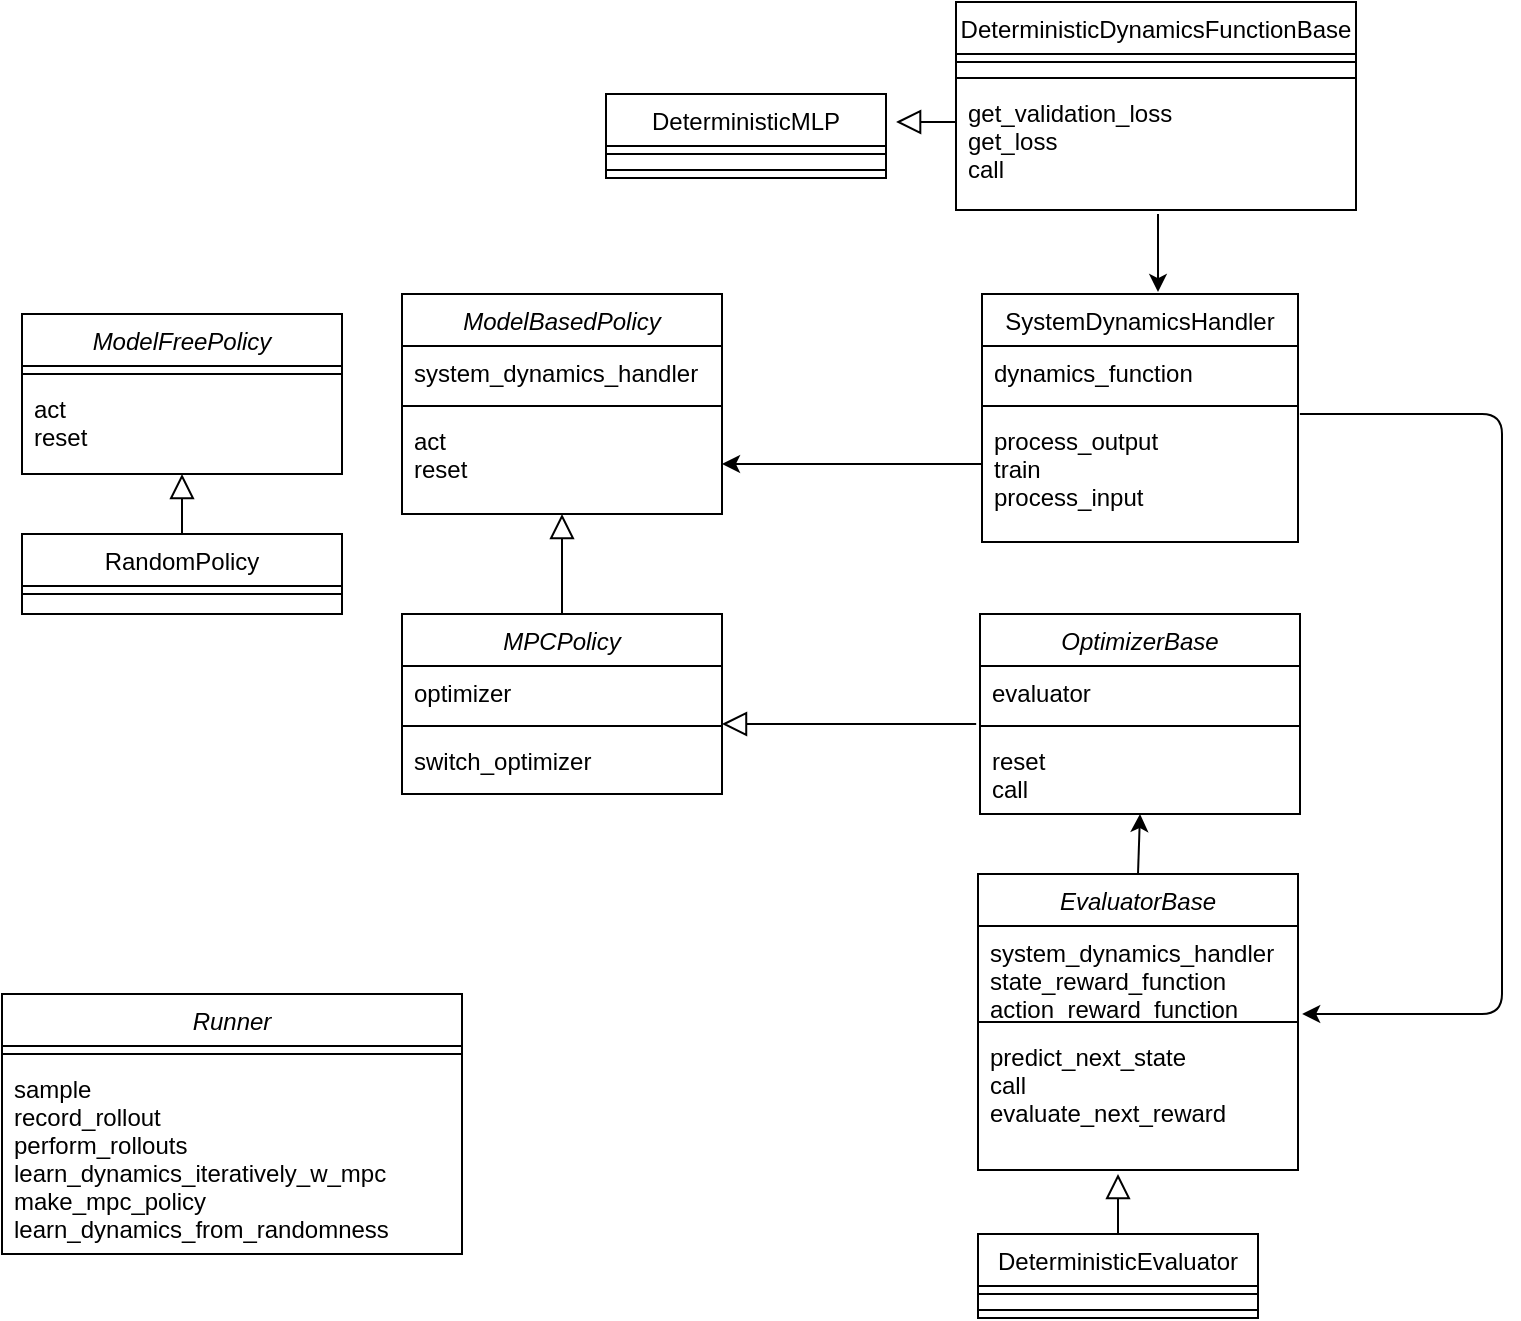 <mxfile version="12.7.2" type="device"><diagram id="C5RBs43oDa-KdzZeNtuy" name="Page-1"><mxGraphModel dx="1647" dy="1984" grid="1" gridSize="10" guides="1" tooltips="1" connect="1" arrows="1" fold="1" page="1" pageScale="1" pageWidth="827" pageHeight="1169" math="0" shadow="0"><root><mxCell id="WIyWlLk6GJQsqaUBKTNV-0"/><mxCell id="WIyWlLk6GJQsqaUBKTNV-1" parent="WIyWlLk6GJQsqaUBKTNV-0"/><mxCell id="zkfFHV4jXpPFQw0GAbJ--0" value="ModelBasedPolicy" style="swimlane;fontStyle=2;align=center;verticalAlign=top;childLayout=stackLayout;horizontal=1;startSize=26;horizontalStack=0;resizeParent=1;resizeLast=0;collapsible=1;marginBottom=0;rounded=0;shadow=0;strokeWidth=1;" parent="WIyWlLk6GJQsqaUBKTNV-1" vertex="1"><mxGeometry x="220" y="120" width="160" height="110" as="geometry"><mxRectangle x="230" y="140" width="160" height="26" as="alternateBounds"/></mxGeometry></mxCell><mxCell id="zkfFHV4jXpPFQw0GAbJ--1" value="system_dynamics_handler" style="text;align=left;verticalAlign=top;spacingLeft=4;spacingRight=4;overflow=hidden;rotatable=0;points=[[0,0.5],[1,0.5]];portConstraint=eastwest;" parent="zkfFHV4jXpPFQw0GAbJ--0" vertex="1"><mxGeometry y="26" width="160" height="26" as="geometry"/></mxCell><mxCell id="zkfFHV4jXpPFQw0GAbJ--4" value="" style="line;html=1;strokeWidth=1;align=left;verticalAlign=middle;spacingTop=-1;spacingLeft=3;spacingRight=3;rotatable=0;labelPosition=right;points=[];portConstraint=eastwest;" parent="zkfFHV4jXpPFQw0GAbJ--0" vertex="1"><mxGeometry y="52" width="160" height="8" as="geometry"/></mxCell><mxCell id="zkfFHV4jXpPFQw0GAbJ--5" value="act&#10;reset" style="text;align=left;verticalAlign=top;spacingLeft=4;spacingRight=4;overflow=hidden;rotatable=0;points=[[0,0.5],[1,0.5]];portConstraint=eastwest;" parent="zkfFHV4jXpPFQw0GAbJ--0" vertex="1"><mxGeometry y="60" width="160" height="50" as="geometry"/></mxCell><mxCell id="zkfFHV4jXpPFQw0GAbJ--12" value="" style="endArrow=block;endSize=10;endFill=0;shadow=0;strokeWidth=1;rounded=0;edgeStyle=elbowEdgeStyle;elbow=vertical;" parent="WIyWlLk6GJQsqaUBKTNV-1" target="zkfFHV4jXpPFQw0GAbJ--0" edge="1"><mxGeometry width="160" relative="1" as="geometry"><mxPoint x="300" y="280" as="sourcePoint"/><mxPoint x="200" y="203" as="targetPoint"/></mxGeometry></mxCell><mxCell id="-Efgylv25PncfLB_rXRq-3" value="" style="edgeStyle=orthogonalEdgeStyle;rounded=0;orthogonalLoop=1;jettySize=auto;html=1;" edge="1" parent="WIyWlLk6GJQsqaUBKTNV-1" target="-Efgylv25PncfLB_rXRq-0"><mxGeometry relative="1" as="geometry"><mxPoint x="405" y="460" as="sourcePoint"/></mxGeometry></mxCell><mxCell id="zkfFHV4jXpPFQw0GAbJ--17" value="SystemDynamicsHandler" style="swimlane;fontStyle=0;align=center;verticalAlign=top;childLayout=stackLayout;horizontal=1;startSize=26;horizontalStack=0;resizeParent=1;resizeLast=0;collapsible=1;marginBottom=0;rounded=0;shadow=0;strokeWidth=1;" parent="WIyWlLk6GJQsqaUBKTNV-1" vertex="1"><mxGeometry x="510" y="120" width="158" height="124" as="geometry"><mxRectangle x="550" y="140" width="160" height="26" as="alternateBounds"/></mxGeometry></mxCell><mxCell id="zkfFHV4jXpPFQw0GAbJ--19" value="dynamics_function" style="text;align=left;verticalAlign=top;spacingLeft=4;spacingRight=4;overflow=hidden;rotatable=0;points=[[0,0.5],[1,0.5]];portConstraint=eastwest;rounded=0;shadow=0;html=0;" parent="zkfFHV4jXpPFQw0GAbJ--17" vertex="1"><mxGeometry y="26" width="158" height="26" as="geometry"/></mxCell><mxCell id="zkfFHV4jXpPFQw0GAbJ--23" value="" style="line;html=1;strokeWidth=1;align=left;verticalAlign=middle;spacingTop=-1;spacingLeft=3;spacingRight=3;rotatable=0;labelPosition=right;points=[];portConstraint=eastwest;" parent="zkfFHV4jXpPFQw0GAbJ--17" vertex="1"><mxGeometry y="52" width="158" height="8" as="geometry"/></mxCell><mxCell id="zkfFHV4jXpPFQw0GAbJ--25" value="process_output&#10;train&#10;process_input" style="text;align=left;verticalAlign=top;spacingLeft=4;spacingRight=4;overflow=hidden;rotatable=0;points=[[0,0.5],[1,0.5]];portConstraint=eastwest;" parent="zkfFHV4jXpPFQw0GAbJ--17" vertex="1"><mxGeometry y="60" width="158" height="50" as="geometry"/></mxCell><mxCell id="-Efgylv25PncfLB_rXRq-4" value="ModelFreePolicy" style="swimlane;fontStyle=2;align=center;verticalAlign=top;childLayout=stackLayout;horizontal=1;startSize=26;horizontalStack=0;resizeParent=1;resizeLast=0;collapsible=1;marginBottom=0;rounded=0;shadow=0;strokeWidth=1;" vertex="1" parent="WIyWlLk6GJQsqaUBKTNV-1"><mxGeometry x="30" y="130" width="160" height="80" as="geometry"><mxRectangle x="230" y="140" width="160" height="26" as="alternateBounds"/></mxGeometry></mxCell><mxCell id="-Efgylv25PncfLB_rXRq-8" value="" style="line;html=1;strokeWidth=1;align=left;verticalAlign=middle;spacingTop=-1;spacingLeft=3;spacingRight=3;rotatable=0;labelPosition=right;points=[];portConstraint=eastwest;" vertex="1" parent="-Efgylv25PncfLB_rXRq-4"><mxGeometry y="26" width="160" height="8" as="geometry"/></mxCell><mxCell id="-Efgylv25PncfLB_rXRq-9" value="act&#10;reset" style="text;align=left;verticalAlign=top;spacingLeft=4;spacingRight=4;overflow=hidden;rotatable=0;points=[[0,0.5],[1,0.5]];portConstraint=eastwest;" vertex="1" parent="-Efgylv25PncfLB_rXRq-4"><mxGeometry y="34" width="160" height="36" as="geometry"/></mxCell><mxCell id="-Efgylv25PncfLB_rXRq-10" value="RandomPolicy" style="swimlane;fontStyle=0;align=center;verticalAlign=top;childLayout=stackLayout;horizontal=1;startSize=26;horizontalStack=0;resizeParent=1;resizeLast=0;collapsible=1;marginBottom=0;rounded=0;shadow=0;strokeWidth=1;" vertex="1" parent="WIyWlLk6GJQsqaUBKTNV-1"><mxGeometry x="30" y="240" width="160" height="40" as="geometry"><mxRectangle x="130" y="380" width="160" height="26" as="alternateBounds"/></mxGeometry></mxCell><mxCell id="-Efgylv25PncfLB_rXRq-13" value="" style="line;html=1;strokeWidth=1;align=left;verticalAlign=middle;spacingTop=-1;spacingLeft=3;spacingRight=3;rotatable=0;labelPosition=right;points=[];portConstraint=eastwest;" vertex="1" parent="-Efgylv25PncfLB_rXRq-10"><mxGeometry y="26" width="160" height="8" as="geometry"/></mxCell><mxCell id="-Efgylv25PncfLB_rXRq-16" value="" style="endArrow=block;endSize=10;endFill=0;shadow=0;strokeWidth=1;rounded=0;edgeStyle=elbowEdgeStyle;elbow=vertical;" edge="1" parent="WIyWlLk6GJQsqaUBKTNV-1" source="-Efgylv25PncfLB_rXRq-10" target="-Efgylv25PncfLB_rXRq-4"><mxGeometry width="160" relative="1" as="geometry"><mxPoint x="10" y="203" as="sourcePoint"/><mxPoint x="10" y="203" as="targetPoint"/></mxGeometry></mxCell><mxCell id="-Efgylv25PncfLB_rXRq-21" value="" style="endArrow=classic;html=1;exitX=0;exitY=0.5;exitDx=0;exitDy=0;entryX=1;entryY=0.5;entryDx=0;entryDy=0;" edge="1" parent="WIyWlLk6GJQsqaUBKTNV-1" source="zkfFHV4jXpPFQw0GAbJ--25" target="zkfFHV4jXpPFQw0GAbJ--5"><mxGeometry width="50" height="50" relative="1" as="geometry"><mxPoint x="390" y="340" as="sourcePoint"/><mxPoint x="440" y="290" as="targetPoint"/></mxGeometry></mxCell><mxCell id="-Efgylv25PncfLB_rXRq-22" value="DeterministicDynamicsFunctionBase" style="swimlane;fontStyle=0;align=center;verticalAlign=top;childLayout=stackLayout;horizontal=1;startSize=26;horizontalStack=0;resizeParent=1;resizeLast=0;collapsible=1;marginBottom=0;rounded=0;shadow=0;strokeWidth=1;" vertex="1" parent="WIyWlLk6GJQsqaUBKTNV-1"><mxGeometry x="497" y="-26" width="200" height="104" as="geometry"><mxRectangle x="550" y="140" width="160" height="26" as="alternateBounds"/></mxGeometry></mxCell><mxCell id="-Efgylv25PncfLB_rXRq-24" value="" style="line;html=1;strokeWidth=1;align=left;verticalAlign=middle;spacingTop=-1;spacingLeft=3;spacingRight=3;rotatable=0;labelPosition=right;points=[];portConstraint=eastwest;" vertex="1" parent="-Efgylv25PncfLB_rXRq-22"><mxGeometry y="26" width="200" height="8" as="geometry"/></mxCell><mxCell id="-Efgylv25PncfLB_rXRq-27" value="" style="line;html=1;strokeWidth=1;align=left;verticalAlign=middle;spacingTop=-1;spacingLeft=3;spacingRight=3;rotatable=0;labelPosition=right;points=[];portConstraint=eastwest;" vertex="1" parent="-Efgylv25PncfLB_rXRq-22"><mxGeometry y="34" width="200" height="8" as="geometry"/></mxCell><mxCell id="-Efgylv25PncfLB_rXRq-26" value="get_validation_loss&#10;get_loss&#10;call" style="text;align=left;verticalAlign=top;spacingLeft=4;spacingRight=4;overflow=hidden;rotatable=0;points=[[0,0.5],[1,0.5]];portConstraint=eastwest;" vertex="1" parent="-Efgylv25PncfLB_rXRq-22"><mxGeometry y="42" width="200" height="62" as="geometry"/></mxCell><mxCell id="-Efgylv25PncfLB_rXRq-29" value="" style="endArrow=classic;html=1;exitX=0.505;exitY=1.032;exitDx=0;exitDy=0;exitPerimeter=0;entryX=0.557;entryY=-0.008;entryDx=0;entryDy=0;entryPerimeter=0;" edge="1" parent="WIyWlLk6GJQsqaUBKTNV-1" source="-Efgylv25PncfLB_rXRq-26" target="zkfFHV4jXpPFQw0GAbJ--17"><mxGeometry width="50" height="50" relative="1" as="geometry"><mxPoint x="390" y="180" as="sourcePoint"/><mxPoint x="440" y="130" as="targetPoint"/></mxGeometry></mxCell><mxCell id="-Efgylv25PncfLB_rXRq-31" value="DeterministicMLP" style="swimlane;fontStyle=0;align=center;verticalAlign=top;childLayout=stackLayout;horizontal=1;startSize=26;horizontalStack=0;resizeParent=1;resizeLast=0;collapsible=1;marginBottom=0;rounded=0;shadow=0;strokeWidth=1;" vertex="1" parent="WIyWlLk6GJQsqaUBKTNV-1"><mxGeometry x="322" y="20" width="140" height="42" as="geometry"><mxRectangle x="550" y="140" width="160" height="26" as="alternateBounds"/></mxGeometry></mxCell><mxCell id="-Efgylv25PncfLB_rXRq-32" value="" style="line;html=1;strokeWidth=1;align=left;verticalAlign=middle;spacingTop=-1;spacingLeft=3;spacingRight=3;rotatable=0;labelPosition=right;points=[];portConstraint=eastwest;" vertex="1" parent="-Efgylv25PncfLB_rXRq-31"><mxGeometry y="26" width="140" height="8" as="geometry"/></mxCell><mxCell id="-Efgylv25PncfLB_rXRq-33" value="" style="line;html=1;strokeWidth=1;align=left;verticalAlign=middle;spacingTop=-1;spacingLeft=3;spacingRight=3;rotatable=0;labelPosition=right;points=[];portConstraint=eastwest;" vertex="1" parent="-Efgylv25PncfLB_rXRq-31"><mxGeometry y="34" width="140" height="8" as="geometry"/></mxCell><mxCell id="-Efgylv25PncfLB_rXRq-35" value="" style="endArrow=block;endSize=10;endFill=0;shadow=0;strokeWidth=1;rounded=0;edgeStyle=elbowEdgeStyle;elbow=vertical;exitX=0;exitY=0.274;exitDx=0;exitDy=0;exitPerimeter=0;entryX=1.036;entryY=0.29;entryDx=0;entryDy=0;entryPerimeter=0;" edge="1" parent="WIyWlLk6GJQsqaUBKTNV-1" source="-Efgylv25PncfLB_rXRq-26"><mxGeometry width="160" relative="1" as="geometry"><mxPoint x="120" y="250" as="sourcePoint"/><mxPoint x="467.04" y="33.98" as="targetPoint"/><Array as="points"><mxPoint x="480" y="34"/></Array></mxGeometry></mxCell><mxCell id="-Efgylv25PncfLB_rXRq-36" value="MPCPolicy" style="swimlane;fontStyle=2;align=center;verticalAlign=top;childLayout=stackLayout;horizontal=1;startSize=26;horizontalStack=0;resizeParent=1;resizeLast=0;collapsible=1;marginBottom=0;rounded=0;shadow=0;strokeWidth=1;" vertex="1" parent="WIyWlLk6GJQsqaUBKTNV-1"><mxGeometry x="220" y="280" width="160" height="90" as="geometry"><mxRectangle x="230" y="140" width="160" height="26" as="alternateBounds"/></mxGeometry></mxCell><mxCell id="-Efgylv25PncfLB_rXRq-37" value="optimizer" style="text;align=left;verticalAlign=top;spacingLeft=4;spacingRight=4;overflow=hidden;rotatable=0;points=[[0,0.5],[1,0.5]];portConstraint=eastwest;" vertex="1" parent="-Efgylv25PncfLB_rXRq-36"><mxGeometry y="26" width="160" height="26" as="geometry"/></mxCell><mxCell id="-Efgylv25PncfLB_rXRq-38" value="" style="line;html=1;strokeWidth=1;align=left;verticalAlign=middle;spacingTop=-1;spacingLeft=3;spacingRight=3;rotatable=0;labelPosition=right;points=[];portConstraint=eastwest;" vertex="1" parent="-Efgylv25PncfLB_rXRq-36"><mxGeometry y="52" width="160" height="8" as="geometry"/></mxCell><mxCell id="-Efgylv25PncfLB_rXRq-39" value="switch_optimizer" style="text;align=left;verticalAlign=top;spacingLeft=4;spacingRight=4;overflow=hidden;rotatable=0;points=[[0,0.5],[1,0.5]];portConstraint=eastwest;" vertex="1" parent="-Efgylv25PncfLB_rXRq-36"><mxGeometry y="60" width="160" height="20" as="geometry"/></mxCell><mxCell id="-Efgylv25PncfLB_rXRq-44" value="OptimizerBase" style="swimlane;fontStyle=2;align=center;verticalAlign=top;childLayout=stackLayout;horizontal=1;startSize=26;horizontalStack=0;resizeParent=1;resizeLast=0;collapsible=1;marginBottom=0;rounded=0;shadow=0;strokeWidth=1;" vertex="1" parent="WIyWlLk6GJQsqaUBKTNV-1"><mxGeometry x="509" y="280" width="160" height="100" as="geometry"><mxRectangle x="230" y="140" width="160" height="26" as="alternateBounds"/></mxGeometry></mxCell><mxCell id="-Efgylv25PncfLB_rXRq-45" value="evaluator" style="text;align=left;verticalAlign=top;spacingLeft=4;spacingRight=4;overflow=hidden;rotatable=0;points=[[0,0.5],[1,0.5]];portConstraint=eastwest;" vertex="1" parent="-Efgylv25PncfLB_rXRq-44"><mxGeometry y="26" width="160" height="26" as="geometry"/></mxCell><mxCell id="-Efgylv25PncfLB_rXRq-46" value="" style="line;html=1;strokeWidth=1;align=left;verticalAlign=middle;spacingTop=-1;spacingLeft=3;spacingRight=3;rotatable=0;labelPosition=right;points=[];portConstraint=eastwest;" vertex="1" parent="-Efgylv25PncfLB_rXRq-44"><mxGeometry y="52" width="160" height="8" as="geometry"/></mxCell><mxCell id="-Efgylv25PncfLB_rXRq-47" value="reset&#10;call&#10;" style="text;align=left;verticalAlign=top;spacingLeft=4;spacingRight=4;overflow=hidden;rotatable=0;points=[[0,0.5],[1,0.5]];portConstraint=eastwest;" vertex="1" parent="-Efgylv25PncfLB_rXRq-44"><mxGeometry y="60" width="160" height="30" as="geometry"/></mxCell><mxCell id="-Efgylv25PncfLB_rXRq-48" value="EvaluatorBase" style="swimlane;fontStyle=2;align=center;verticalAlign=top;childLayout=stackLayout;horizontal=1;startSize=26;horizontalStack=0;resizeParent=1;resizeLast=0;collapsible=1;marginBottom=0;rounded=0;shadow=0;strokeWidth=1;" vertex="1" parent="WIyWlLk6GJQsqaUBKTNV-1"><mxGeometry x="508" y="410" width="160" height="148" as="geometry"><mxRectangle x="230" y="140" width="160" height="26" as="alternateBounds"/></mxGeometry></mxCell><mxCell id="-Efgylv25PncfLB_rXRq-49" value="system_dynamics_handler&#10;state_reward_function&#10;action_reward_function" style="text;align=left;verticalAlign=top;spacingLeft=4;spacingRight=4;overflow=hidden;rotatable=0;points=[[0,0.5],[1,0.5]];portConstraint=eastwest;" vertex="1" parent="-Efgylv25PncfLB_rXRq-48"><mxGeometry y="26" width="160" height="44" as="geometry"/></mxCell><mxCell id="-Efgylv25PncfLB_rXRq-50" value="" style="line;html=1;strokeWidth=1;align=left;verticalAlign=middle;spacingTop=-1;spacingLeft=3;spacingRight=3;rotatable=0;labelPosition=right;points=[];portConstraint=eastwest;" vertex="1" parent="-Efgylv25PncfLB_rXRq-48"><mxGeometry y="70" width="160" height="8" as="geometry"/></mxCell><mxCell id="-Efgylv25PncfLB_rXRq-51" value="predict_next_state&#10;call&#10;evaluate_next_reward" style="text;align=left;verticalAlign=top;spacingLeft=4;spacingRight=4;overflow=hidden;rotatable=0;points=[[0,0.5],[1,0.5]];portConstraint=eastwest;" vertex="1" parent="-Efgylv25PncfLB_rXRq-48"><mxGeometry y="78" width="160" height="70" as="geometry"/></mxCell><mxCell id="-Efgylv25PncfLB_rXRq-52" value="" style="endArrow=classic;html=1;exitX=0.5;exitY=0;exitDx=0;exitDy=0;entryX=0.5;entryY=1;entryDx=0;entryDy=0;" edge="1" parent="WIyWlLk6GJQsqaUBKTNV-1" source="-Efgylv25PncfLB_rXRq-48" target="-Efgylv25PncfLB_rXRq-44"><mxGeometry width="50" height="50" relative="1" as="geometry"><mxPoint x="390" y="280" as="sourcePoint"/><mxPoint x="440" y="230" as="targetPoint"/></mxGeometry></mxCell><mxCell id="-Efgylv25PncfLB_rXRq-53" value="" style="endArrow=classic;html=1;exitX=1.006;exitY=0;exitDx=0;exitDy=0;exitPerimeter=0;entryX=1.013;entryY=1;entryDx=0;entryDy=0;entryPerimeter=0;" edge="1" parent="WIyWlLk6GJQsqaUBKTNV-1" source="zkfFHV4jXpPFQw0GAbJ--25" target="-Efgylv25PncfLB_rXRq-49"><mxGeometry width="50" height="50" relative="1" as="geometry"><mxPoint x="390" y="280" as="sourcePoint"/><mxPoint x="440" y="230" as="targetPoint"/><Array as="points"><mxPoint x="770" y="180"/><mxPoint x="770" y="480"/></Array></mxGeometry></mxCell><mxCell id="-Efgylv25PncfLB_rXRq-54" value="DeterministicEvaluator" style="swimlane;fontStyle=0;align=center;verticalAlign=top;childLayout=stackLayout;horizontal=1;startSize=26;horizontalStack=0;resizeParent=1;resizeLast=0;collapsible=1;marginBottom=0;rounded=0;shadow=0;strokeWidth=1;" vertex="1" parent="WIyWlLk6GJQsqaUBKTNV-1"><mxGeometry x="508" y="590" width="140" height="42" as="geometry"><mxRectangle x="550" y="140" width="160" height="26" as="alternateBounds"/></mxGeometry></mxCell><mxCell id="-Efgylv25PncfLB_rXRq-55" value="" style="line;html=1;strokeWidth=1;align=left;verticalAlign=middle;spacingTop=-1;spacingLeft=3;spacingRight=3;rotatable=0;labelPosition=right;points=[];portConstraint=eastwest;" vertex="1" parent="-Efgylv25PncfLB_rXRq-54"><mxGeometry y="26" width="140" height="8" as="geometry"/></mxCell><mxCell id="-Efgylv25PncfLB_rXRq-56" value="" style="line;html=1;strokeWidth=1;align=left;verticalAlign=middle;spacingTop=-1;spacingLeft=3;spacingRight=3;rotatable=0;labelPosition=right;points=[];portConstraint=eastwest;" vertex="1" parent="-Efgylv25PncfLB_rXRq-54"><mxGeometry y="34" width="140" height="8" as="geometry"/></mxCell><mxCell id="-Efgylv25PncfLB_rXRq-57" value="" style="endArrow=block;endSize=10;endFill=0;shadow=0;strokeWidth=1;rounded=0;edgeStyle=elbowEdgeStyle;elbow=vertical;exitX=0.5;exitY=0;exitDx=0;exitDy=0;" edge="1" parent="WIyWlLk6GJQsqaUBKTNV-1" source="-Efgylv25PncfLB_rXRq-54"><mxGeometry width="160" relative="1" as="geometry"><mxPoint x="578" y="580" as="sourcePoint"/><mxPoint x="578" y="560" as="targetPoint"/></mxGeometry></mxCell><mxCell id="-Efgylv25PncfLB_rXRq-60" value="" style="endArrow=block;endSize=10;endFill=0;shadow=0;strokeWidth=1;rounded=0;edgeStyle=elbowEdgeStyle;elbow=vertical;exitX=-0.012;exitY=1.115;exitDx=0;exitDy=0;exitPerimeter=0;" edge="1" parent="WIyWlLk6GJQsqaUBKTNV-1" source="-Efgylv25PncfLB_rXRq-45"><mxGeometry width="160" relative="1" as="geometry"><mxPoint x="310" y="290" as="sourcePoint"/><mxPoint x="380" y="335" as="targetPoint"/></mxGeometry></mxCell><mxCell id="-Efgylv25PncfLB_rXRq-61" value="Runner" style="swimlane;fontStyle=2;align=center;verticalAlign=top;childLayout=stackLayout;horizontal=1;startSize=26;horizontalStack=0;resizeParent=1;resizeLast=0;collapsible=1;marginBottom=0;rounded=0;shadow=0;strokeWidth=1;" vertex="1" parent="WIyWlLk6GJQsqaUBKTNV-1"><mxGeometry x="20" y="470" width="230" height="130" as="geometry"><mxRectangle x="230" y="140" width="160" height="26" as="alternateBounds"/></mxGeometry></mxCell><mxCell id="-Efgylv25PncfLB_rXRq-62" value="" style="line;html=1;strokeWidth=1;align=left;verticalAlign=middle;spacingTop=-1;spacingLeft=3;spacingRight=3;rotatable=0;labelPosition=right;points=[];portConstraint=eastwest;" vertex="1" parent="-Efgylv25PncfLB_rXRq-61"><mxGeometry y="26" width="230" height="8" as="geometry"/></mxCell><mxCell id="-Efgylv25PncfLB_rXRq-63" value="sample&#10;record_rollout&#10;perform_rollouts&#10;learn_dynamics_iteratively_w_mpc&#10;make_mpc_policy&#10;learn_dynamics_from_randomness" style="text;align=left;verticalAlign=top;spacingLeft=4;spacingRight=4;overflow=hidden;rotatable=0;points=[[0,0.5],[1,0.5]];portConstraint=eastwest;" vertex="1" parent="-Efgylv25PncfLB_rXRq-61"><mxGeometry y="34" width="230" height="96" as="geometry"/></mxCell></root></mxGraphModel></diagram></mxfile>